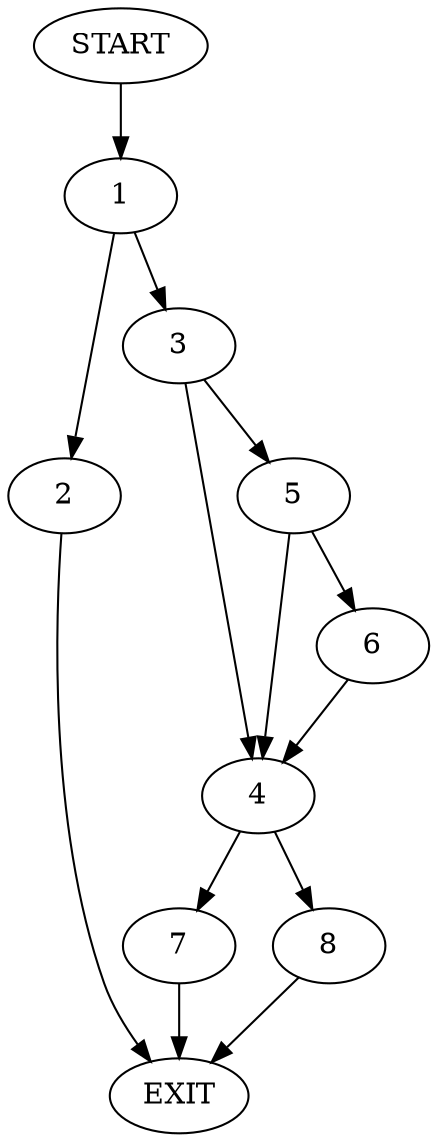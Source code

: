 digraph {
0 [label="START"]
9 [label="EXIT"]
0 -> 1
1 -> 2
1 -> 3
2 -> 9
3 -> 4
3 -> 5
5 -> 4
5 -> 6
4 -> 7
4 -> 8
6 -> 4
8 -> 9
7 -> 9
}
